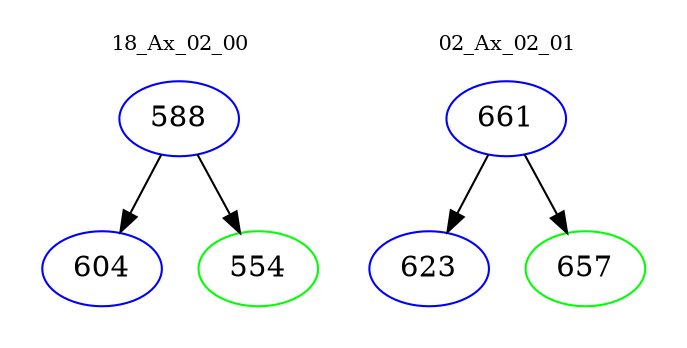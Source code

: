 digraph{
subgraph cluster_0 {
color = white
label = "18_Ax_02_00";
fontsize=10;
T0_588 [label="588", color="blue"]
T0_588 -> T0_604 [color="black"]
T0_604 [label="604", color="blue"]
T0_588 -> T0_554 [color="black"]
T0_554 [label="554", color="green"]
}
subgraph cluster_1 {
color = white
label = "02_Ax_02_01";
fontsize=10;
T1_661 [label="661", color="blue"]
T1_661 -> T1_623 [color="black"]
T1_623 [label="623", color="blue"]
T1_661 -> T1_657 [color="black"]
T1_657 [label="657", color="green"]
}
}
